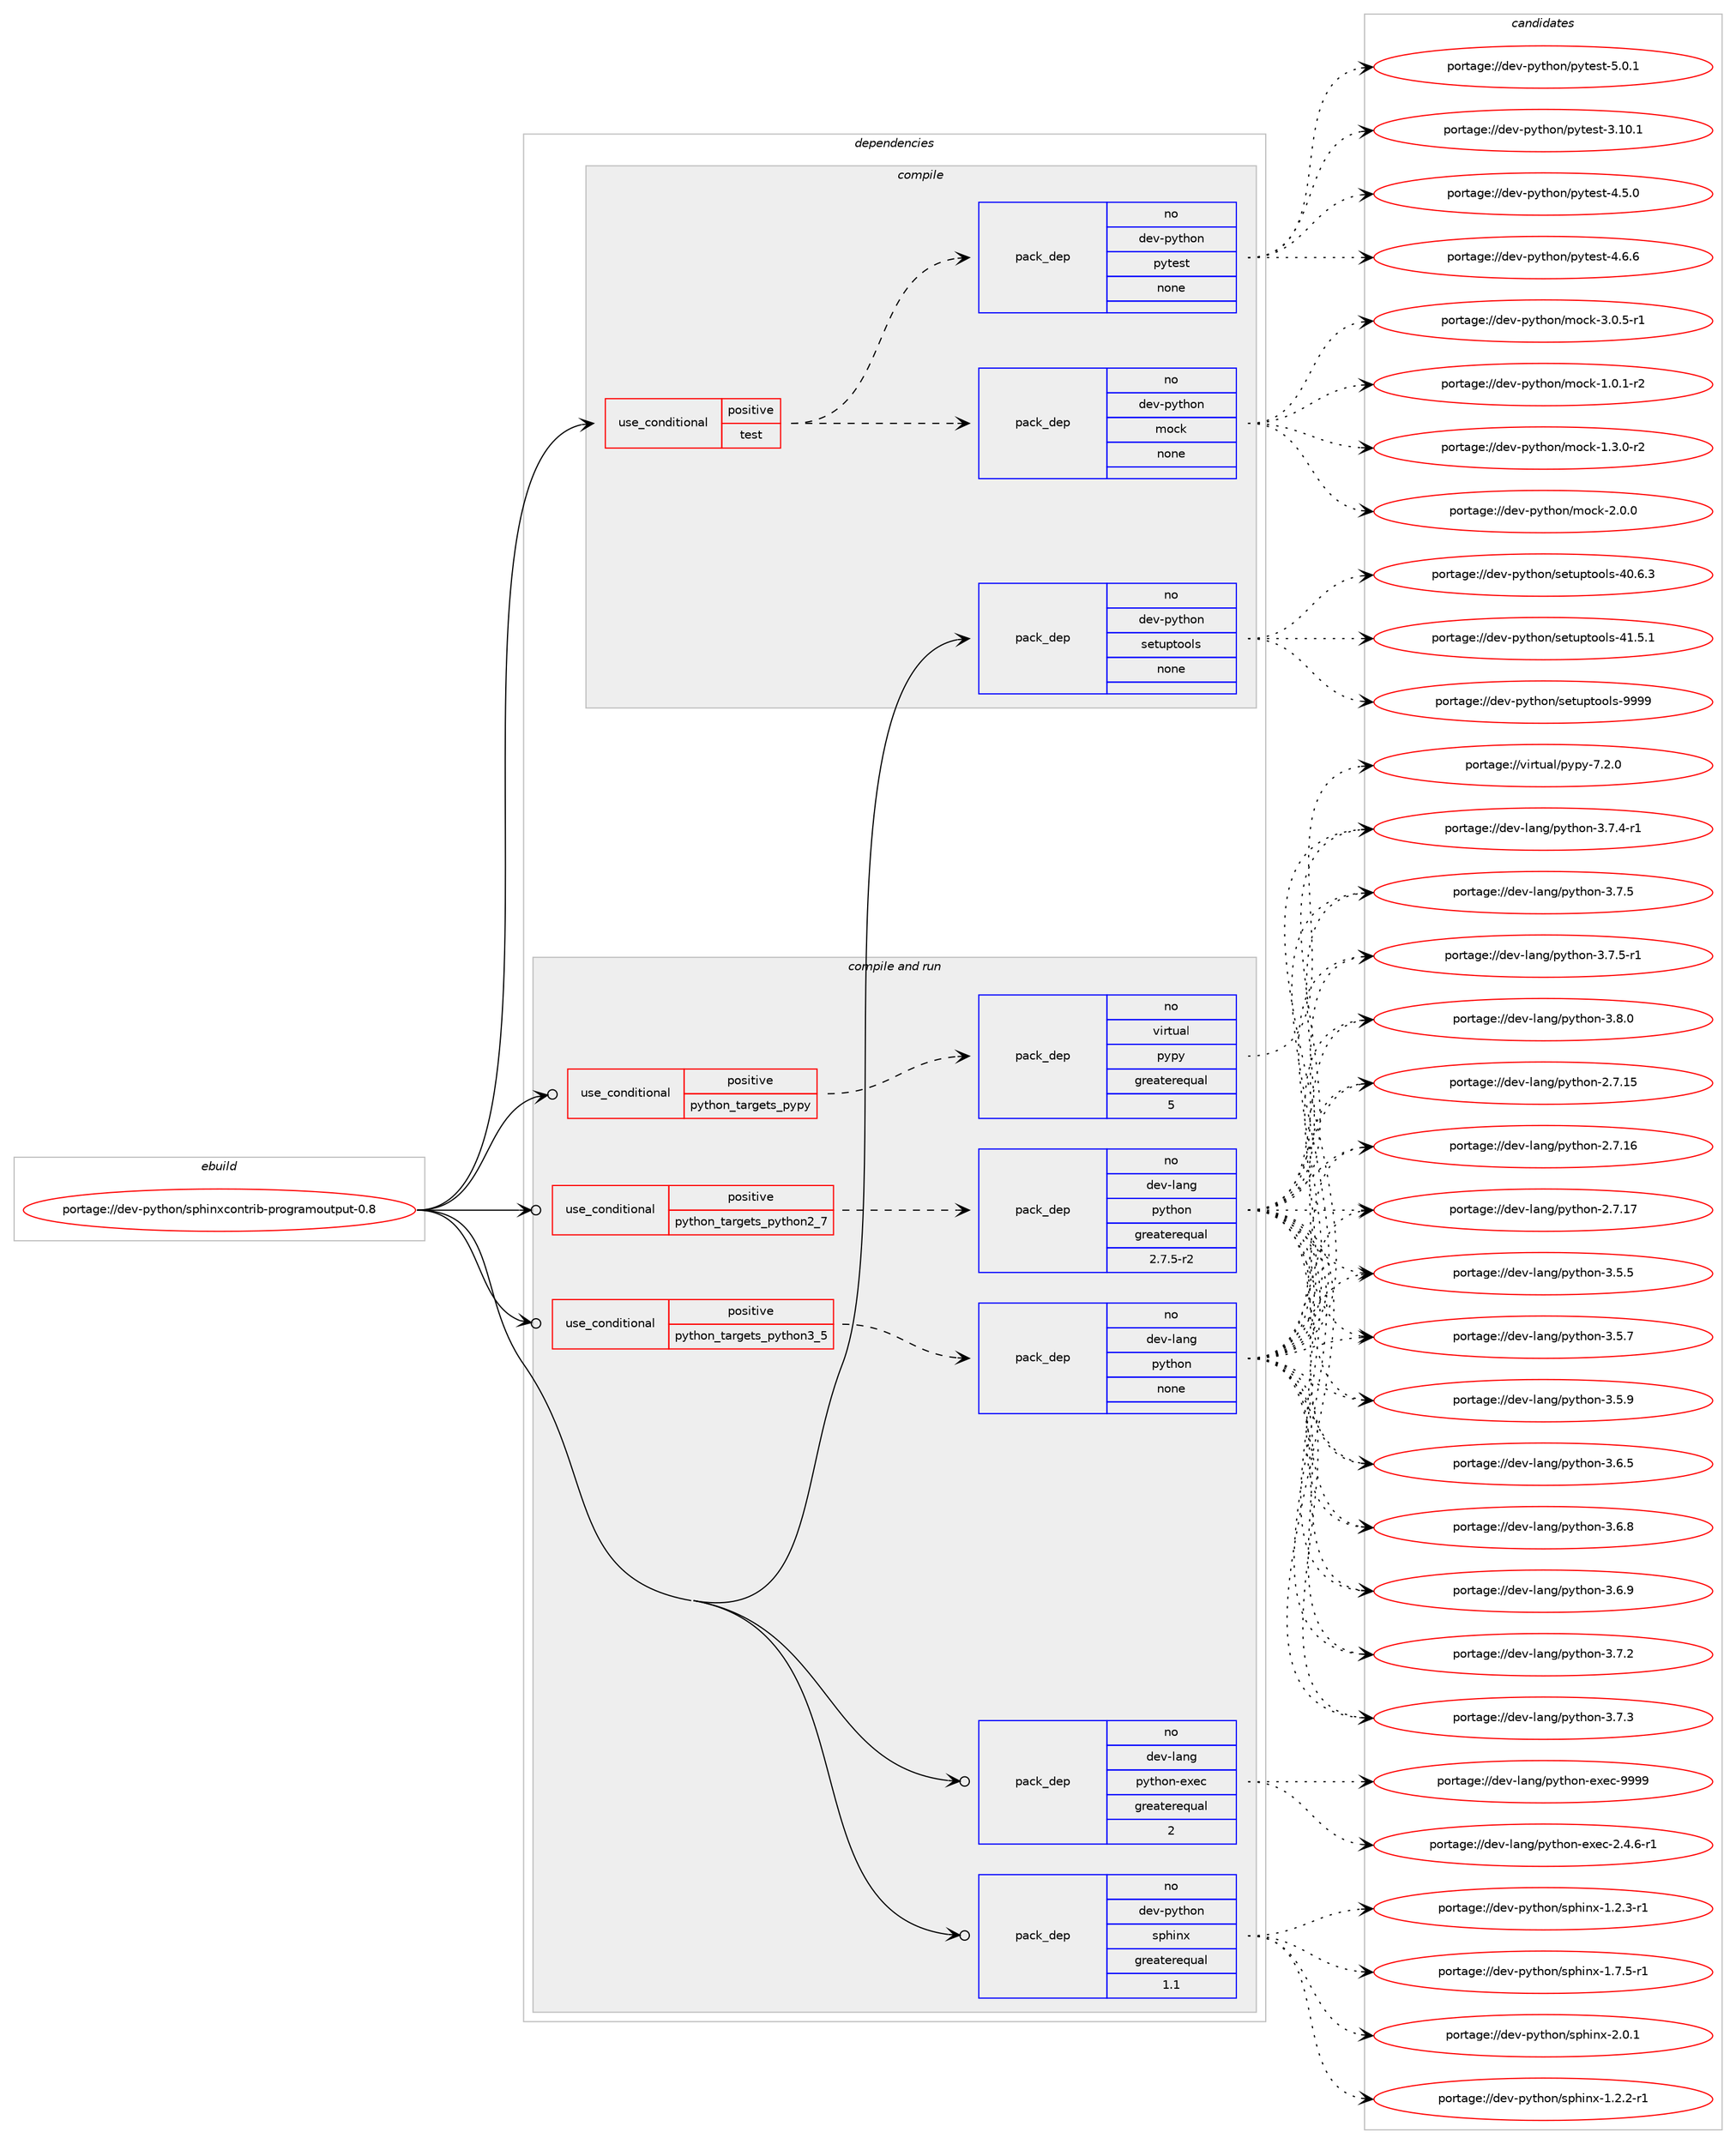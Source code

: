 digraph prolog {

# *************
# Graph options
# *************

newrank=true;
concentrate=true;
compound=true;
graph [rankdir=LR,fontname=Helvetica,fontsize=10,ranksep=1.5];#, ranksep=2.5, nodesep=0.2];
edge  [arrowhead=vee];
node  [fontname=Helvetica,fontsize=10];

# **********
# The ebuild
# **********

subgraph cluster_leftcol {
color=gray;
rank=same;
label=<<i>ebuild</i>>;
id [label="portage://dev-python/sphinxcontrib-programoutput-0.8", color=red, width=4, href="../dev-python/sphinxcontrib-programoutput-0.8.svg"];
}

# ****************
# The dependencies
# ****************

subgraph cluster_midcol {
color=gray;
label=<<i>dependencies</i>>;
subgraph cluster_compile {
fillcolor="#eeeeee";
style=filled;
label=<<i>compile</i>>;
subgraph cond39092 {
dependency173552 [label=<<TABLE BORDER="0" CELLBORDER="1" CELLSPACING="0" CELLPADDING="4"><TR><TD ROWSPAN="3" CELLPADDING="10">use_conditional</TD></TR><TR><TD>positive</TD></TR><TR><TD>test</TD></TR></TABLE>>, shape=none, color=red];
subgraph pack131057 {
dependency173553 [label=<<TABLE BORDER="0" CELLBORDER="1" CELLSPACING="0" CELLPADDING="4" WIDTH="220"><TR><TD ROWSPAN="6" CELLPADDING="30">pack_dep</TD></TR><TR><TD WIDTH="110">no</TD></TR><TR><TD>dev-python</TD></TR><TR><TD>mock</TD></TR><TR><TD>none</TD></TR><TR><TD></TD></TR></TABLE>>, shape=none, color=blue];
}
dependency173552:e -> dependency173553:w [weight=20,style="dashed",arrowhead="vee"];
subgraph pack131058 {
dependency173554 [label=<<TABLE BORDER="0" CELLBORDER="1" CELLSPACING="0" CELLPADDING="4" WIDTH="220"><TR><TD ROWSPAN="6" CELLPADDING="30">pack_dep</TD></TR><TR><TD WIDTH="110">no</TD></TR><TR><TD>dev-python</TD></TR><TR><TD>pytest</TD></TR><TR><TD>none</TD></TR><TR><TD></TD></TR></TABLE>>, shape=none, color=blue];
}
dependency173552:e -> dependency173554:w [weight=20,style="dashed",arrowhead="vee"];
}
id:e -> dependency173552:w [weight=20,style="solid",arrowhead="vee"];
subgraph pack131059 {
dependency173555 [label=<<TABLE BORDER="0" CELLBORDER="1" CELLSPACING="0" CELLPADDING="4" WIDTH="220"><TR><TD ROWSPAN="6" CELLPADDING="30">pack_dep</TD></TR><TR><TD WIDTH="110">no</TD></TR><TR><TD>dev-python</TD></TR><TR><TD>setuptools</TD></TR><TR><TD>none</TD></TR><TR><TD></TD></TR></TABLE>>, shape=none, color=blue];
}
id:e -> dependency173555:w [weight=20,style="solid",arrowhead="vee"];
}
subgraph cluster_compileandrun {
fillcolor="#eeeeee";
style=filled;
label=<<i>compile and run</i>>;
subgraph cond39093 {
dependency173556 [label=<<TABLE BORDER="0" CELLBORDER="1" CELLSPACING="0" CELLPADDING="4"><TR><TD ROWSPAN="3" CELLPADDING="10">use_conditional</TD></TR><TR><TD>positive</TD></TR><TR><TD>python_targets_pypy</TD></TR></TABLE>>, shape=none, color=red];
subgraph pack131060 {
dependency173557 [label=<<TABLE BORDER="0" CELLBORDER="1" CELLSPACING="0" CELLPADDING="4" WIDTH="220"><TR><TD ROWSPAN="6" CELLPADDING="30">pack_dep</TD></TR><TR><TD WIDTH="110">no</TD></TR><TR><TD>virtual</TD></TR><TR><TD>pypy</TD></TR><TR><TD>greaterequal</TD></TR><TR><TD>5</TD></TR></TABLE>>, shape=none, color=blue];
}
dependency173556:e -> dependency173557:w [weight=20,style="dashed",arrowhead="vee"];
}
id:e -> dependency173556:w [weight=20,style="solid",arrowhead="odotvee"];
subgraph cond39094 {
dependency173558 [label=<<TABLE BORDER="0" CELLBORDER="1" CELLSPACING="0" CELLPADDING="4"><TR><TD ROWSPAN="3" CELLPADDING="10">use_conditional</TD></TR><TR><TD>positive</TD></TR><TR><TD>python_targets_python2_7</TD></TR></TABLE>>, shape=none, color=red];
subgraph pack131061 {
dependency173559 [label=<<TABLE BORDER="0" CELLBORDER="1" CELLSPACING="0" CELLPADDING="4" WIDTH="220"><TR><TD ROWSPAN="6" CELLPADDING="30">pack_dep</TD></TR><TR><TD WIDTH="110">no</TD></TR><TR><TD>dev-lang</TD></TR><TR><TD>python</TD></TR><TR><TD>greaterequal</TD></TR><TR><TD>2.7.5-r2</TD></TR></TABLE>>, shape=none, color=blue];
}
dependency173558:e -> dependency173559:w [weight=20,style="dashed",arrowhead="vee"];
}
id:e -> dependency173558:w [weight=20,style="solid",arrowhead="odotvee"];
subgraph cond39095 {
dependency173560 [label=<<TABLE BORDER="0" CELLBORDER="1" CELLSPACING="0" CELLPADDING="4"><TR><TD ROWSPAN="3" CELLPADDING="10">use_conditional</TD></TR><TR><TD>positive</TD></TR><TR><TD>python_targets_python3_5</TD></TR></TABLE>>, shape=none, color=red];
subgraph pack131062 {
dependency173561 [label=<<TABLE BORDER="0" CELLBORDER="1" CELLSPACING="0" CELLPADDING="4" WIDTH="220"><TR><TD ROWSPAN="6" CELLPADDING="30">pack_dep</TD></TR><TR><TD WIDTH="110">no</TD></TR><TR><TD>dev-lang</TD></TR><TR><TD>python</TD></TR><TR><TD>none</TD></TR><TR><TD></TD></TR></TABLE>>, shape=none, color=blue];
}
dependency173560:e -> dependency173561:w [weight=20,style="dashed",arrowhead="vee"];
}
id:e -> dependency173560:w [weight=20,style="solid",arrowhead="odotvee"];
subgraph pack131063 {
dependency173562 [label=<<TABLE BORDER="0" CELLBORDER="1" CELLSPACING="0" CELLPADDING="4" WIDTH="220"><TR><TD ROWSPAN="6" CELLPADDING="30">pack_dep</TD></TR><TR><TD WIDTH="110">no</TD></TR><TR><TD>dev-lang</TD></TR><TR><TD>python-exec</TD></TR><TR><TD>greaterequal</TD></TR><TR><TD>2</TD></TR></TABLE>>, shape=none, color=blue];
}
id:e -> dependency173562:w [weight=20,style="solid",arrowhead="odotvee"];
subgraph pack131064 {
dependency173563 [label=<<TABLE BORDER="0" CELLBORDER="1" CELLSPACING="0" CELLPADDING="4" WIDTH="220"><TR><TD ROWSPAN="6" CELLPADDING="30">pack_dep</TD></TR><TR><TD WIDTH="110">no</TD></TR><TR><TD>dev-python</TD></TR><TR><TD>sphinx</TD></TR><TR><TD>greaterequal</TD></TR><TR><TD>1.1</TD></TR></TABLE>>, shape=none, color=blue];
}
id:e -> dependency173563:w [weight=20,style="solid",arrowhead="odotvee"];
}
subgraph cluster_run {
fillcolor="#eeeeee";
style=filled;
label=<<i>run</i>>;
}
}

# **************
# The candidates
# **************

subgraph cluster_choices {
rank=same;
color=gray;
label=<<i>candidates</i>>;

subgraph choice131057 {
color=black;
nodesep=1;
choiceportage1001011184511212111610411111047109111991074549464846494511450 [label="portage://dev-python/mock-1.0.1-r2", color=red, width=4,href="../dev-python/mock-1.0.1-r2.svg"];
choiceportage1001011184511212111610411111047109111991074549465146484511450 [label="portage://dev-python/mock-1.3.0-r2", color=red, width=4,href="../dev-python/mock-1.3.0-r2.svg"];
choiceportage100101118451121211161041111104710911199107455046484648 [label="portage://dev-python/mock-2.0.0", color=red, width=4,href="../dev-python/mock-2.0.0.svg"];
choiceportage1001011184511212111610411111047109111991074551464846534511449 [label="portage://dev-python/mock-3.0.5-r1", color=red, width=4,href="../dev-python/mock-3.0.5-r1.svg"];
dependency173553:e -> choiceportage1001011184511212111610411111047109111991074549464846494511450:w [style=dotted,weight="100"];
dependency173553:e -> choiceportage1001011184511212111610411111047109111991074549465146484511450:w [style=dotted,weight="100"];
dependency173553:e -> choiceportage100101118451121211161041111104710911199107455046484648:w [style=dotted,weight="100"];
dependency173553:e -> choiceportage1001011184511212111610411111047109111991074551464846534511449:w [style=dotted,weight="100"];
}
subgraph choice131058 {
color=black;
nodesep=1;
choiceportage100101118451121211161041111104711212111610111511645514649484649 [label="portage://dev-python/pytest-3.10.1", color=red, width=4,href="../dev-python/pytest-3.10.1.svg"];
choiceportage1001011184511212111610411111047112121116101115116455246534648 [label="portage://dev-python/pytest-4.5.0", color=red, width=4,href="../dev-python/pytest-4.5.0.svg"];
choiceportage1001011184511212111610411111047112121116101115116455246544654 [label="portage://dev-python/pytest-4.6.6", color=red, width=4,href="../dev-python/pytest-4.6.6.svg"];
choiceportage1001011184511212111610411111047112121116101115116455346484649 [label="portage://dev-python/pytest-5.0.1", color=red, width=4,href="../dev-python/pytest-5.0.1.svg"];
dependency173554:e -> choiceportage100101118451121211161041111104711212111610111511645514649484649:w [style=dotted,weight="100"];
dependency173554:e -> choiceportage1001011184511212111610411111047112121116101115116455246534648:w [style=dotted,weight="100"];
dependency173554:e -> choiceportage1001011184511212111610411111047112121116101115116455246544654:w [style=dotted,weight="100"];
dependency173554:e -> choiceportage1001011184511212111610411111047112121116101115116455346484649:w [style=dotted,weight="100"];
}
subgraph choice131059 {
color=black;
nodesep=1;
choiceportage100101118451121211161041111104711510111611711211611111110811545524846544651 [label="portage://dev-python/setuptools-40.6.3", color=red, width=4,href="../dev-python/setuptools-40.6.3.svg"];
choiceportage100101118451121211161041111104711510111611711211611111110811545524946534649 [label="portage://dev-python/setuptools-41.5.1", color=red, width=4,href="../dev-python/setuptools-41.5.1.svg"];
choiceportage10010111845112121116104111110471151011161171121161111111081154557575757 [label="portage://dev-python/setuptools-9999", color=red, width=4,href="../dev-python/setuptools-9999.svg"];
dependency173555:e -> choiceportage100101118451121211161041111104711510111611711211611111110811545524846544651:w [style=dotted,weight="100"];
dependency173555:e -> choiceportage100101118451121211161041111104711510111611711211611111110811545524946534649:w [style=dotted,weight="100"];
dependency173555:e -> choiceportage10010111845112121116104111110471151011161171121161111111081154557575757:w [style=dotted,weight="100"];
}
subgraph choice131060 {
color=black;
nodesep=1;
choiceportage1181051141161179710847112121112121455546504648 [label="portage://virtual/pypy-7.2.0", color=red, width=4,href="../virtual/pypy-7.2.0.svg"];
dependency173557:e -> choiceportage1181051141161179710847112121112121455546504648:w [style=dotted,weight="100"];
}
subgraph choice131061 {
color=black;
nodesep=1;
choiceportage10010111845108971101034711212111610411111045504655464953 [label="portage://dev-lang/python-2.7.15", color=red, width=4,href="../dev-lang/python-2.7.15.svg"];
choiceportage10010111845108971101034711212111610411111045504655464954 [label="portage://dev-lang/python-2.7.16", color=red, width=4,href="../dev-lang/python-2.7.16.svg"];
choiceportage10010111845108971101034711212111610411111045504655464955 [label="portage://dev-lang/python-2.7.17", color=red, width=4,href="../dev-lang/python-2.7.17.svg"];
choiceportage100101118451089711010347112121116104111110455146534653 [label="portage://dev-lang/python-3.5.5", color=red, width=4,href="../dev-lang/python-3.5.5.svg"];
choiceportage100101118451089711010347112121116104111110455146534655 [label="portage://dev-lang/python-3.5.7", color=red, width=4,href="../dev-lang/python-3.5.7.svg"];
choiceportage100101118451089711010347112121116104111110455146534657 [label="portage://dev-lang/python-3.5.9", color=red, width=4,href="../dev-lang/python-3.5.9.svg"];
choiceportage100101118451089711010347112121116104111110455146544653 [label="portage://dev-lang/python-3.6.5", color=red, width=4,href="../dev-lang/python-3.6.5.svg"];
choiceportage100101118451089711010347112121116104111110455146544656 [label="portage://dev-lang/python-3.6.8", color=red, width=4,href="../dev-lang/python-3.6.8.svg"];
choiceportage100101118451089711010347112121116104111110455146544657 [label="portage://dev-lang/python-3.6.9", color=red, width=4,href="../dev-lang/python-3.6.9.svg"];
choiceportage100101118451089711010347112121116104111110455146554650 [label="portage://dev-lang/python-3.7.2", color=red, width=4,href="../dev-lang/python-3.7.2.svg"];
choiceportage100101118451089711010347112121116104111110455146554651 [label="portage://dev-lang/python-3.7.3", color=red, width=4,href="../dev-lang/python-3.7.3.svg"];
choiceportage1001011184510897110103471121211161041111104551465546524511449 [label="portage://dev-lang/python-3.7.4-r1", color=red, width=4,href="../dev-lang/python-3.7.4-r1.svg"];
choiceportage100101118451089711010347112121116104111110455146554653 [label="portage://dev-lang/python-3.7.5", color=red, width=4,href="../dev-lang/python-3.7.5.svg"];
choiceportage1001011184510897110103471121211161041111104551465546534511449 [label="portage://dev-lang/python-3.7.5-r1", color=red, width=4,href="../dev-lang/python-3.7.5-r1.svg"];
choiceportage100101118451089711010347112121116104111110455146564648 [label="portage://dev-lang/python-3.8.0", color=red, width=4,href="../dev-lang/python-3.8.0.svg"];
dependency173559:e -> choiceportage10010111845108971101034711212111610411111045504655464953:w [style=dotted,weight="100"];
dependency173559:e -> choiceportage10010111845108971101034711212111610411111045504655464954:w [style=dotted,weight="100"];
dependency173559:e -> choiceportage10010111845108971101034711212111610411111045504655464955:w [style=dotted,weight="100"];
dependency173559:e -> choiceportage100101118451089711010347112121116104111110455146534653:w [style=dotted,weight="100"];
dependency173559:e -> choiceportage100101118451089711010347112121116104111110455146534655:w [style=dotted,weight="100"];
dependency173559:e -> choiceportage100101118451089711010347112121116104111110455146534657:w [style=dotted,weight="100"];
dependency173559:e -> choiceportage100101118451089711010347112121116104111110455146544653:w [style=dotted,weight="100"];
dependency173559:e -> choiceportage100101118451089711010347112121116104111110455146544656:w [style=dotted,weight="100"];
dependency173559:e -> choiceportage100101118451089711010347112121116104111110455146544657:w [style=dotted,weight="100"];
dependency173559:e -> choiceportage100101118451089711010347112121116104111110455146554650:w [style=dotted,weight="100"];
dependency173559:e -> choiceportage100101118451089711010347112121116104111110455146554651:w [style=dotted,weight="100"];
dependency173559:e -> choiceportage1001011184510897110103471121211161041111104551465546524511449:w [style=dotted,weight="100"];
dependency173559:e -> choiceportage100101118451089711010347112121116104111110455146554653:w [style=dotted,weight="100"];
dependency173559:e -> choiceportage1001011184510897110103471121211161041111104551465546534511449:w [style=dotted,weight="100"];
dependency173559:e -> choiceportage100101118451089711010347112121116104111110455146564648:w [style=dotted,weight="100"];
}
subgraph choice131062 {
color=black;
nodesep=1;
choiceportage10010111845108971101034711212111610411111045504655464953 [label="portage://dev-lang/python-2.7.15", color=red, width=4,href="../dev-lang/python-2.7.15.svg"];
choiceportage10010111845108971101034711212111610411111045504655464954 [label="portage://dev-lang/python-2.7.16", color=red, width=4,href="../dev-lang/python-2.7.16.svg"];
choiceportage10010111845108971101034711212111610411111045504655464955 [label="portage://dev-lang/python-2.7.17", color=red, width=4,href="../dev-lang/python-2.7.17.svg"];
choiceportage100101118451089711010347112121116104111110455146534653 [label="portage://dev-lang/python-3.5.5", color=red, width=4,href="../dev-lang/python-3.5.5.svg"];
choiceportage100101118451089711010347112121116104111110455146534655 [label="portage://dev-lang/python-3.5.7", color=red, width=4,href="../dev-lang/python-3.5.7.svg"];
choiceportage100101118451089711010347112121116104111110455146534657 [label="portage://dev-lang/python-3.5.9", color=red, width=4,href="../dev-lang/python-3.5.9.svg"];
choiceportage100101118451089711010347112121116104111110455146544653 [label="portage://dev-lang/python-3.6.5", color=red, width=4,href="../dev-lang/python-3.6.5.svg"];
choiceportage100101118451089711010347112121116104111110455146544656 [label="portage://dev-lang/python-3.6.8", color=red, width=4,href="../dev-lang/python-3.6.8.svg"];
choiceportage100101118451089711010347112121116104111110455146544657 [label="portage://dev-lang/python-3.6.9", color=red, width=4,href="../dev-lang/python-3.6.9.svg"];
choiceportage100101118451089711010347112121116104111110455146554650 [label="portage://dev-lang/python-3.7.2", color=red, width=4,href="../dev-lang/python-3.7.2.svg"];
choiceportage100101118451089711010347112121116104111110455146554651 [label="portage://dev-lang/python-3.7.3", color=red, width=4,href="../dev-lang/python-3.7.3.svg"];
choiceportage1001011184510897110103471121211161041111104551465546524511449 [label="portage://dev-lang/python-3.7.4-r1", color=red, width=4,href="../dev-lang/python-3.7.4-r1.svg"];
choiceportage100101118451089711010347112121116104111110455146554653 [label="portage://dev-lang/python-3.7.5", color=red, width=4,href="../dev-lang/python-3.7.5.svg"];
choiceportage1001011184510897110103471121211161041111104551465546534511449 [label="portage://dev-lang/python-3.7.5-r1", color=red, width=4,href="../dev-lang/python-3.7.5-r1.svg"];
choiceportage100101118451089711010347112121116104111110455146564648 [label="portage://dev-lang/python-3.8.0", color=red, width=4,href="../dev-lang/python-3.8.0.svg"];
dependency173561:e -> choiceportage10010111845108971101034711212111610411111045504655464953:w [style=dotted,weight="100"];
dependency173561:e -> choiceportage10010111845108971101034711212111610411111045504655464954:w [style=dotted,weight="100"];
dependency173561:e -> choiceportage10010111845108971101034711212111610411111045504655464955:w [style=dotted,weight="100"];
dependency173561:e -> choiceportage100101118451089711010347112121116104111110455146534653:w [style=dotted,weight="100"];
dependency173561:e -> choiceportage100101118451089711010347112121116104111110455146534655:w [style=dotted,weight="100"];
dependency173561:e -> choiceportage100101118451089711010347112121116104111110455146534657:w [style=dotted,weight="100"];
dependency173561:e -> choiceportage100101118451089711010347112121116104111110455146544653:w [style=dotted,weight="100"];
dependency173561:e -> choiceportage100101118451089711010347112121116104111110455146544656:w [style=dotted,weight="100"];
dependency173561:e -> choiceportage100101118451089711010347112121116104111110455146544657:w [style=dotted,weight="100"];
dependency173561:e -> choiceportage100101118451089711010347112121116104111110455146554650:w [style=dotted,weight="100"];
dependency173561:e -> choiceportage100101118451089711010347112121116104111110455146554651:w [style=dotted,weight="100"];
dependency173561:e -> choiceportage1001011184510897110103471121211161041111104551465546524511449:w [style=dotted,weight="100"];
dependency173561:e -> choiceportage100101118451089711010347112121116104111110455146554653:w [style=dotted,weight="100"];
dependency173561:e -> choiceportage1001011184510897110103471121211161041111104551465546534511449:w [style=dotted,weight="100"];
dependency173561:e -> choiceportage100101118451089711010347112121116104111110455146564648:w [style=dotted,weight="100"];
}
subgraph choice131063 {
color=black;
nodesep=1;
choiceportage10010111845108971101034711212111610411111045101120101994550465246544511449 [label="portage://dev-lang/python-exec-2.4.6-r1", color=red, width=4,href="../dev-lang/python-exec-2.4.6-r1.svg"];
choiceportage10010111845108971101034711212111610411111045101120101994557575757 [label="portage://dev-lang/python-exec-9999", color=red, width=4,href="../dev-lang/python-exec-9999.svg"];
dependency173562:e -> choiceportage10010111845108971101034711212111610411111045101120101994550465246544511449:w [style=dotted,weight="100"];
dependency173562:e -> choiceportage10010111845108971101034711212111610411111045101120101994557575757:w [style=dotted,weight="100"];
}
subgraph choice131064 {
color=black;
nodesep=1;
choiceportage10010111845112121116104111110471151121041051101204549465046504511449 [label="portage://dev-python/sphinx-1.2.2-r1", color=red, width=4,href="../dev-python/sphinx-1.2.2-r1.svg"];
choiceportage10010111845112121116104111110471151121041051101204549465046514511449 [label="portage://dev-python/sphinx-1.2.3-r1", color=red, width=4,href="../dev-python/sphinx-1.2.3-r1.svg"];
choiceportage10010111845112121116104111110471151121041051101204549465546534511449 [label="portage://dev-python/sphinx-1.7.5-r1", color=red, width=4,href="../dev-python/sphinx-1.7.5-r1.svg"];
choiceportage1001011184511212111610411111047115112104105110120455046484649 [label="portage://dev-python/sphinx-2.0.1", color=red, width=4,href="../dev-python/sphinx-2.0.1.svg"];
dependency173563:e -> choiceportage10010111845112121116104111110471151121041051101204549465046504511449:w [style=dotted,weight="100"];
dependency173563:e -> choiceportage10010111845112121116104111110471151121041051101204549465046514511449:w [style=dotted,weight="100"];
dependency173563:e -> choiceportage10010111845112121116104111110471151121041051101204549465546534511449:w [style=dotted,weight="100"];
dependency173563:e -> choiceportage1001011184511212111610411111047115112104105110120455046484649:w [style=dotted,weight="100"];
}
}

}
